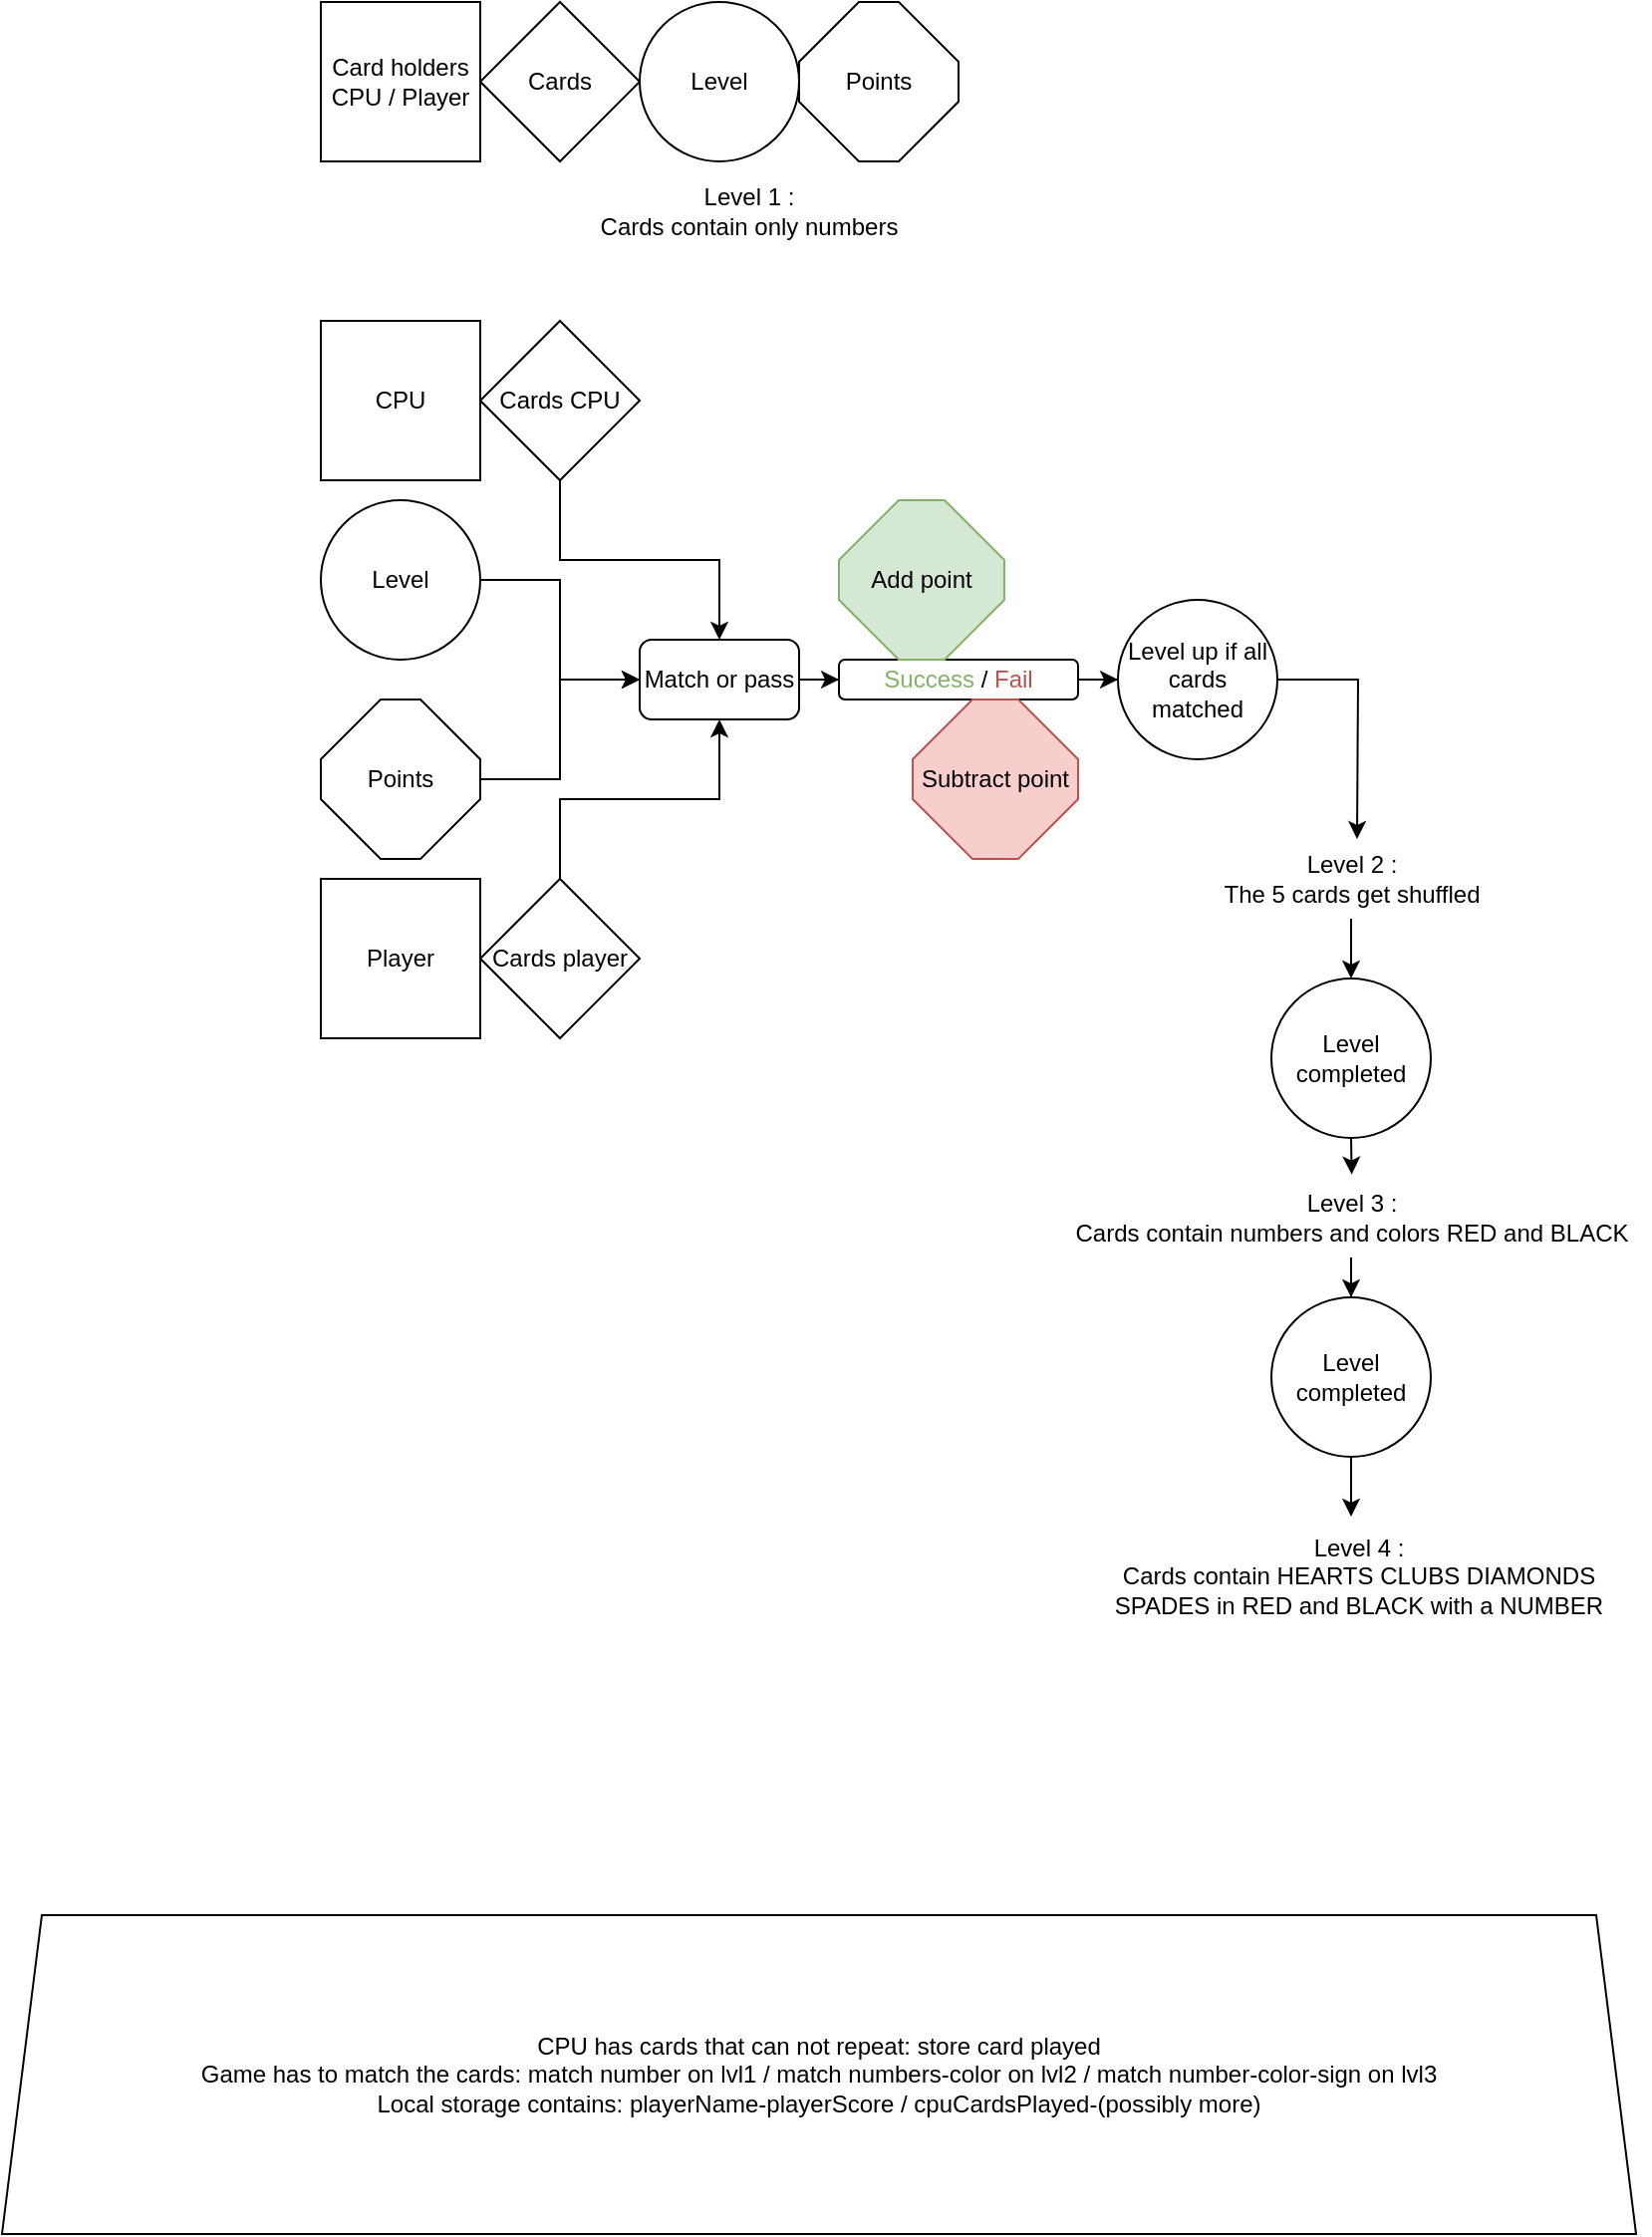 <mxfile version="22.1.16" type="github">
  <diagram name="Page-1" id="mNrdGtnnIu8wqn67oJG9">
    <mxGraphModel dx="1186" dy="679" grid="1" gridSize="10" guides="1" tooltips="1" connect="1" arrows="1" fold="1" page="1" pageScale="1" pageWidth="827" pageHeight="1169" math="0" shadow="0">
      <root>
        <mxCell id="0" />
        <mxCell id="1" parent="0" />
        <mxCell id="TILGJaxTvHGr1C7I726q-2" value="CPU" style="whiteSpace=wrap;html=1;aspect=fixed;" vertex="1" parent="1">
          <mxGeometry x="160" y="200" width="80" height="80" as="geometry" />
        </mxCell>
        <mxCell id="TILGJaxTvHGr1C7I726q-3" value="Player" style="whiteSpace=wrap;html=1;aspect=fixed;" vertex="1" parent="1">
          <mxGeometry x="160" y="480" width="80" height="80" as="geometry" />
        </mxCell>
        <mxCell id="TILGJaxTvHGr1C7I726q-38" style="edgeStyle=orthogonalEdgeStyle;rounded=0;orthogonalLoop=1;jettySize=auto;html=1;exitX=0.5;exitY=1;exitDx=0;exitDy=0;entryX=0.5;entryY=0;entryDx=0;entryDy=0;" edge="1" parent="1" source="TILGJaxTvHGr1C7I726q-4" target="TILGJaxTvHGr1C7I726q-10">
          <mxGeometry relative="1" as="geometry" />
        </mxCell>
        <mxCell id="TILGJaxTvHGr1C7I726q-4" value="Cards CPU" style="rhombus;whiteSpace=wrap;html=1;" vertex="1" parent="1">
          <mxGeometry x="240" y="200" width="80" height="80" as="geometry" />
        </mxCell>
        <mxCell id="TILGJaxTvHGr1C7I726q-39" style="edgeStyle=orthogonalEdgeStyle;rounded=0;orthogonalLoop=1;jettySize=auto;html=1;exitX=0.5;exitY=0;exitDx=0;exitDy=0;entryX=0.5;entryY=1;entryDx=0;entryDy=0;" edge="1" parent="1" source="TILGJaxTvHGr1C7I726q-5" target="TILGJaxTvHGr1C7I726q-10">
          <mxGeometry relative="1" as="geometry" />
        </mxCell>
        <mxCell id="TILGJaxTvHGr1C7I726q-5" value="Cards player" style="rhombus;whiteSpace=wrap;html=1;" vertex="1" parent="1">
          <mxGeometry x="240" y="480" width="80" height="80" as="geometry" />
        </mxCell>
        <mxCell id="TILGJaxTvHGr1C7I726q-6" value="Card holders&lt;br&gt;CPU / Player" style="whiteSpace=wrap;html=1;aspect=fixed;" vertex="1" parent="1">
          <mxGeometry x="160" y="40" width="80" height="80" as="geometry" />
        </mxCell>
        <mxCell id="TILGJaxTvHGr1C7I726q-7" value="Cards" style="rhombus;whiteSpace=wrap;html=1;" vertex="1" parent="1">
          <mxGeometry x="240" y="40" width="80" height="80" as="geometry" />
        </mxCell>
        <mxCell id="TILGJaxTvHGr1C7I726q-21" value="" style="edgeStyle=orthogonalEdgeStyle;rounded=0;orthogonalLoop=1;jettySize=auto;html=1;" edge="1" parent="1" source="TILGJaxTvHGr1C7I726q-10" target="TILGJaxTvHGr1C7I726q-20">
          <mxGeometry relative="1" as="geometry" />
        </mxCell>
        <mxCell id="TILGJaxTvHGr1C7I726q-10" value="Match or pass" style="rounded=1;whiteSpace=wrap;html=1;" vertex="1" parent="1">
          <mxGeometry x="320" y="360" width="80" height="40" as="geometry" />
        </mxCell>
        <mxCell id="TILGJaxTvHGr1C7I726q-13" style="edgeStyle=orthogonalEdgeStyle;rounded=0;orthogonalLoop=1;jettySize=auto;html=1;exitX=1;exitY=0.5;exitDx=0;exitDy=0;entryX=0;entryY=0.5;entryDx=0;entryDy=0;" edge="1" parent="1" source="TILGJaxTvHGr1C7I726q-12" target="TILGJaxTvHGr1C7I726q-10">
          <mxGeometry relative="1" as="geometry" />
        </mxCell>
        <mxCell id="TILGJaxTvHGr1C7I726q-12" value="Level" style="ellipse;whiteSpace=wrap;html=1;aspect=fixed;" vertex="1" parent="1">
          <mxGeometry x="160" y="290" width="80" height="80" as="geometry" />
        </mxCell>
        <mxCell id="TILGJaxTvHGr1C7I726q-61" style="edgeStyle=orthogonalEdgeStyle;rounded=0;orthogonalLoop=1;jettySize=auto;html=1;" edge="1" parent="1" source="TILGJaxTvHGr1C7I726q-14">
          <mxGeometry relative="1" as="geometry">
            <mxPoint x="680" y="460" as="targetPoint" />
          </mxGeometry>
        </mxCell>
        <mxCell id="TILGJaxTvHGr1C7I726q-14" value="Level up if all cards matched" style="ellipse;whiteSpace=wrap;html=1;aspect=fixed;" vertex="1" parent="1">
          <mxGeometry x="560" y="340" width="80" height="80" as="geometry" />
        </mxCell>
        <mxCell id="TILGJaxTvHGr1C7I726q-28" style="edgeStyle=orthogonalEdgeStyle;rounded=0;orthogonalLoop=1;jettySize=auto;html=1;entryX=0;entryY=0.5;entryDx=0;entryDy=0;" edge="1" parent="1" source="TILGJaxTvHGr1C7I726q-20" target="TILGJaxTvHGr1C7I726q-14">
          <mxGeometry relative="1" as="geometry" />
        </mxCell>
        <mxCell id="TILGJaxTvHGr1C7I726q-20" value="&lt;font color=&quot;#82b366&quot;&gt;Success&lt;/font&gt; / &lt;font color=&quot;#b85450&quot;&gt;Fail&lt;/font&gt;" style="whiteSpace=wrap;html=1;rounded=1;" vertex="1" parent="1">
          <mxGeometry x="420" y="370" width="120" height="20" as="geometry" />
        </mxCell>
        <mxCell id="TILGJaxTvHGr1C7I726q-29" value="Level" style="ellipse;whiteSpace=wrap;html=1;aspect=fixed;" vertex="1" parent="1">
          <mxGeometry x="320" y="40" width="80" height="80" as="geometry" />
        </mxCell>
        <mxCell id="TILGJaxTvHGr1C7I726q-34" style="edgeStyle=orthogonalEdgeStyle;rounded=0;orthogonalLoop=1;jettySize=auto;html=1;exitX=1;exitY=0.5;exitDx=0;exitDy=0;exitPerimeter=0;entryX=0;entryY=0.5;entryDx=0;entryDy=0;" edge="1" parent="1" source="TILGJaxTvHGr1C7I726q-33" target="TILGJaxTvHGr1C7I726q-10">
          <mxGeometry relative="1" as="geometry" />
        </mxCell>
        <mxCell id="TILGJaxTvHGr1C7I726q-33" value="Points" style="whiteSpace=wrap;html=1;shape=mxgraph.basic.octagon2;align=center;verticalAlign=middle;dx=15;" vertex="1" parent="1">
          <mxGeometry x="160" y="390" width="80" height="80" as="geometry" />
        </mxCell>
        <mxCell id="TILGJaxTvHGr1C7I726q-35" value="Points" style="whiteSpace=wrap;html=1;shape=mxgraph.basic.octagon2;align=center;verticalAlign=middle;dx=15;" vertex="1" parent="1">
          <mxGeometry x="400" y="40" width="80" height="80" as="geometry" />
        </mxCell>
        <mxCell id="TILGJaxTvHGr1C7I726q-36" value="Add point" style="whiteSpace=wrap;html=1;shape=mxgraph.basic.octagon2;align=center;verticalAlign=middle;dx=15;fillColor=#d5e8d4;strokeColor=#82b366;" vertex="1" parent="1">
          <mxGeometry x="420" y="290" width="83" height="80" as="geometry" />
        </mxCell>
        <mxCell id="TILGJaxTvHGr1C7I726q-37" value="Subtract point" style="whiteSpace=wrap;html=1;shape=mxgraph.basic.octagon2;align=center;verticalAlign=middle;dx=15;fillColor=#f8cecc;strokeColor=#b85450;" vertex="1" parent="1">
          <mxGeometry x="457" y="390" width="83" height="80" as="geometry" />
        </mxCell>
        <mxCell id="TILGJaxTvHGr1C7I726q-40" value="Level 1 :&lt;br&gt;Cards contain only numbers" style="text;html=1;strokeColor=none;fillColor=none;align=center;verticalAlign=middle;whiteSpace=wrap;rounded=0;" vertex="1" parent="1">
          <mxGeometry x="220" y="130" width="310" height="30" as="geometry" />
        </mxCell>
        <mxCell id="TILGJaxTvHGr1C7I726q-55" style="edgeStyle=orthogonalEdgeStyle;rounded=0;orthogonalLoop=1;jettySize=auto;html=1;entryX=0.5;entryY=0;entryDx=0;entryDy=0;" edge="1" parent="1" source="TILGJaxTvHGr1C7I726q-42" target="TILGJaxTvHGr1C7I726q-44">
          <mxGeometry relative="1" as="geometry" />
        </mxCell>
        <mxCell id="TILGJaxTvHGr1C7I726q-42" value="Level 3 :&lt;br&gt;Cards contain numbers and colors RED and BLACK" style="text;html=1;align=center;verticalAlign=middle;resizable=0;points=[];autosize=1;strokeColor=none;fillColor=none;" vertex="1" parent="1">
          <mxGeometry x="527" y="630" width="300" height="40" as="geometry" />
        </mxCell>
        <mxCell id="TILGJaxTvHGr1C7I726q-45" style="edgeStyle=orthogonalEdgeStyle;rounded=0;orthogonalLoop=1;jettySize=auto;html=1;" edge="1" parent="1" source="TILGJaxTvHGr1C7I726q-44">
          <mxGeometry relative="1" as="geometry">
            <mxPoint x="677" y="800" as="targetPoint" />
          </mxGeometry>
        </mxCell>
        <mxCell id="TILGJaxTvHGr1C7I726q-44" value="Level completed" style="ellipse;whiteSpace=wrap;html=1;aspect=fixed;" vertex="1" parent="1">
          <mxGeometry x="637" y="690" width="80" height="80" as="geometry" />
        </mxCell>
        <mxCell id="TILGJaxTvHGr1C7I726q-46" value="Level 4 :&lt;br&gt;Cards contain HEARTS CLUBS DIAMONDS SPADES in RED and BLACK with a NUMBER" style="text;html=1;strokeColor=none;fillColor=none;align=center;verticalAlign=middle;whiteSpace=wrap;rounded=0;" vertex="1" parent="1">
          <mxGeometry x="542" y="790" width="278" height="80" as="geometry" />
        </mxCell>
        <mxCell id="TILGJaxTvHGr1C7I726q-51" value="CPU has cards that can not repeat: store card played&lt;br&gt;Game has to match the cards: match number on lvl1 / match numbers-color on lvl2 / match number-color-sign on lvl3&lt;br&gt;Local storage contains: playerName-playerScore / cpuCardsPlayed-(possibly more)" style="shape=trapezoid;perimeter=trapezoidPerimeter;whiteSpace=wrap;html=1;fixedSize=1;" vertex="1" parent="1">
          <mxGeometry y="1000" width="820" height="160" as="geometry" />
        </mxCell>
        <mxCell id="TILGJaxTvHGr1C7I726q-58" style="edgeStyle=orthogonalEdgeStyle;rounded=0;orthogonalLoop=1;jettySize=auto;html=1;entryX=0.5;entryY=0;entryDx=0;entryDy=0;" edge="1" parent="1" source="TILGJaxTvHGr1C7I726q-52" target="TILGJaxTvHGr1C7I726q-54">
          <mxGeometry relative="1" as="geometry" />
        </mxCell>
        <mxCell id="TILGJaxTvHGr1C7I726q-52" value="Level 2 :&lt;br&gt;The 5 cards get shuffled" style="text;html=1;align=center;verticalAlign=middle;resizable=0;points=[];autosize=1;strokeColor=none;fillColor=none;" vertex="1" parent="1">
          <mxGeometry x="602" y="460" width="150" height="40" as="geometry" />
        </mxCell>
        <mxCell id="TILGJaxTvHGr1C7I726q-54" value="Level completed" style="ellipse;whiteSpace=wrap;html=1;aspect=fixed;" vertex="1" parent="1">
          <mxGeometry x="637" y="530" width="80" height="80" as="geometry" />
        </mxCell>
        <mxCell id="TILGJaxTvHGr1C7I726q-57" style="edgeStyle=orthogonalEdgeStyle;rounded=0;orthogonalLoop=1;jettySize=auto;html=1;exitX=0.5;exitY=1;exitDx=0;exitDy=0;entryX=0.501;entryY=-0.042;entryDx=0;entryDy=0;entryPerimeter=0;" edge="1" parent="1" source="TILGJaxTvHGr1C7I726q-54" target="TILGJaxTvHGr1C7I726q-42">
          <mxGeometry relative="1" as="geometry" />
        </mxCell>
      </root>
    </mxGraphModel>
  </diagram>
</mxfile>
